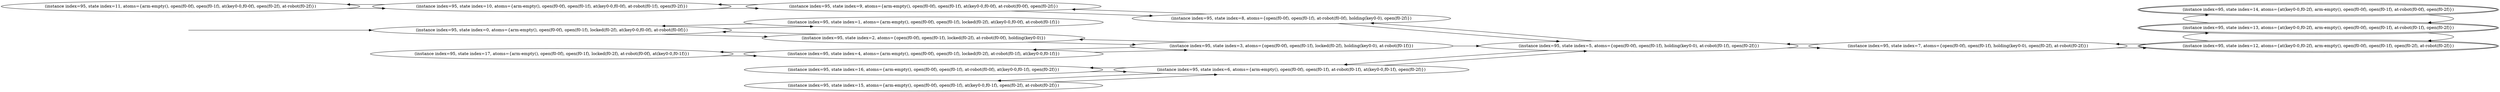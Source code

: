 digraph {
rankdir="LR"
s11[label="(instance index=95, state index=11, atoms={arm-empty(), open(f0-0f), open(f0-1f), at(key0-0,f0-0f), open(f0-2f), at-robot(f0-2f)})"]
s1[label="(instance index=95, state index=1, atoms={arm-empty(), open(f0-0f), open(f0-1f), locked(f0-2f), at(key0-0,f0-0f), at-robot(f0-1f)})"]
s10[label="(instance index=95, state index=10, atoms={arm-empty(), open(f0-0f), open(f0-1f), at(key0-0,f0-0f), at-robot(f0-1f), open(f0-2f)})"]
s17[label="(instance index=95, state index=17, atoms={arm-empty(), open(f0-0f), open(f0-1f), locked(f0-2f), at-robot(f0-0f), at(key0-0,f0-1f)})"]
s0[label="(instance index=95, state index=0, atoms={arm-empty(), open(f0-0f), open(f0-1f), locked(f0-2f), at(key0-0,f0-0f), at-robot(f0-0f)})"]
s16[label="(instance index=95, state index=16, atoms={arm-empty(), open(f0-0f), open(f0-1f), at-robot(f0-0f), at(key0-0,f0-1f), open(f0-2f)})"]
s2[label="(instance index=95, state index=2, atoms={open(f0-0f), open(f0-1f), locked(f0-2f), at-robot(f0-0f), holding(key0-0)})"]
s15[label="(instance index=95, state index=15, atoms={arm-empty(), open(f0-0f), open(f0-1f), at(key0-0,f0-1f), open(f0-2f), at-robot(f0-2f)})"]
s4[label="(instance index=95, state index=4, atoms={arm-empty(), open(f0-0f), open(f0-1f), locked(f0-2f), at-robot(f0-1f), at(key0-0,f0-1f)})"]
s9[label="(instance index=95, state index=9, atoms={arm-empty(), open(f0-0f), open(f0-1f), at(key0-0,f0-0f), at-robot(f0-0f), open(f0-2f)})"]
s3[label="(instance index=95, state index=3, atoms={open(f0-0f), open(f0-1f), locked(f0-2f), holding(key0-0), at-robot(f0-1f)})"]
s6[label="(instance index=95, state index=6, atoms={arm-empty(), open(f0-0f), open(f0-1f), at-robot(f0-1f), at(key0-0,f0-1f), open(f0-2f)})"]
s8[label="(instance index=95, state index=8, atoms={open(f0-0f), open(f0-1f), at-robot(f0-0f), holding(key0-0), open(f0-2f)})"]
s5[label="(instance index=95, state index=5, atoms={open(f0-0f), open(f0-1f), holding(key0-0), at-robot(f0-1f), open(f0-2f)})"]
s7[label="(instance index=95, state index=7, atoms={open(f0-0f), open(f0-1f), holding(key0-0), open(f0-2f), at-robot(f0-2f)})"]
s14[peripheries=2,label="(instance index=95, state index=14, atoms={at(key0-0,f0-2f), arm-empty(), open(f0-0f), open(f0-1f), at-robot(f0-0f), open(f0-2f)})"]
s13[peripheries=2,label="(instance index=95, state index=13, atoms={at(key0-0,f0-2f), arm-empty(), open(f0-0f), open(f0-1f), at-robot(f0-1f), open(f0-2f)})"]
s12[peripheries=2,label="(instance index=95, state index=12, atoms={at(key0-0,f0-2f), arm-empty(), open(f0-0f), open(f0-1f), open(f0-2f), at-robot(f0-2f)})"]
Dangling [ label = "", style = invis ]
{ rank = same; Dangling }
Dangling -> s0
{ rank = same; s0}
{ rank = same; s10,s17,s0}
{ rank = same; s16,s2,s15,s4,s9}
{ rank = same; s3,s6,s8}
{ rank = same; s5}
{ rank = same; s7}
{ rank = same; s14,s13,s12}
{
s11->s10
s1->s0
}
{
s10->s11
s10->s9
s17->s4
s0->s2
s0->s1
}
{
s16->s6
s2->s3
s2->s0
s15->s6
s4->s3
s4->s17
s9->s10
s9->s8
}
{
s3->s4
s3->s5
s3->s2
s6->s15
s6->s5
s6->s16
s8->s5
s8->s9
}
{
s5->s7
s5->s6
s5->s8
}
{
s7->s5
s7->s12
}
{
s14->s13
s13->s14
s13->s12
s12->s7
s12->s13
}
}
